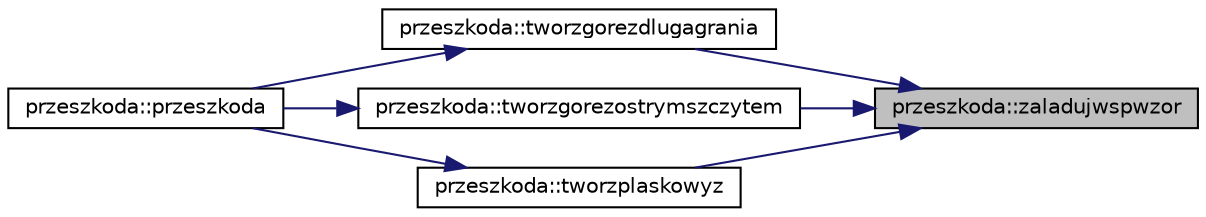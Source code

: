 digraph "przeszkoda::zaladujwspwzor"
{
 // LATEX_PDF_SIZE
  edge [fontname="Helvetica",fontsize="10",labelfontname="Helvetica",labelfontsize="10"];
  node [fontname="Helvetica",fontsize="10",shape=record];
  rankdir="RL";
  Node1 [label="przeszkoda::zaladujwspwzor",height=0.2,width=0.4,color="black", fillcolor="grey75", style="filled", fontcolor="black",tooltip="Metoda klasy przeszkoda. | | Argumenty: | | Brak argumentow. | | Zwraca: | | tablice wektorow wypelni..."];
  Node1 -> Node2 [dir="back",color="midnightblue",fontsize="10",style="solid",fontname="Helvetica"];
  Node2 [label="przeszkoda::tworzgorezdlugagrania",height=0.2,width=0.4,color="black", fillcolor="white", style="filled",URL="$classprzeszkoda.html#a266e9d87f0e82fb26ebca0f761133aca",tooltip="Metoda klasy przeszkoda. | | tworzy gore z dluga grania | | Argumenty: | | nazwaplikuzapisu-nazwa pli..."];
  Node2 -> Node3 [dir="back",color="midnightblue",fontsize="10",style="solid",fontname="Helvetica"];
  Node3 [label="przeszkoda::przeszkoda",height=0.2,width=0.4,color="black", fillcolor="white", style="filled",URL="$classprzeszkoda.html#ac7d86da853c80705c4b5b9d9b0968f79",tooltip=" "];
  Node1 -> Node4 [dir="back",color="midnightblue",fontsize="10",style="solid",fontname="Helvetica"];
  Node4 [label="przeszkoda::tworzgorezostrymszczytem",height=0.2,width=0.4,color="black", fillcolor="white", style="filled",URL="$classprzeszkoda.html#a714f653cc97cd55f852299b1cf56ba77",tooltip="Metoda klasy przeszkoda. | | tworzy gore z ostrym szczytem | | Argumenty: | | nazwaplikuzapisu-nazwa ..."];
  Node4 -> Node3 [dir="back",color="midnightblue",fontsize="10",style="solid",fontname="Helvetica"];
  Node1 -> Node5 [dir="back",color="midnightblue",fontsize="10",style="solid",fontname="Helvetica"];
  Node5 [label="przeszkoda::tworzplaskowyz",height=0.2,width=0.4,color="black", fillcolor="white", style="filled",URL="$classprzeszkoda.html#af5a246a6d2621117a1f3cbf175ce160a",tooltip="Metoda klasy przeszkoda. | | tworzy plaskowyrz | | Argumenty: | | nazwaplikuzapisu-nazwa pliku do kto..."];
  Node5 -> Node3 [dir="back",color="midnightblue",fontsize="10",style="solid",fontname="Helvetica"];
}

